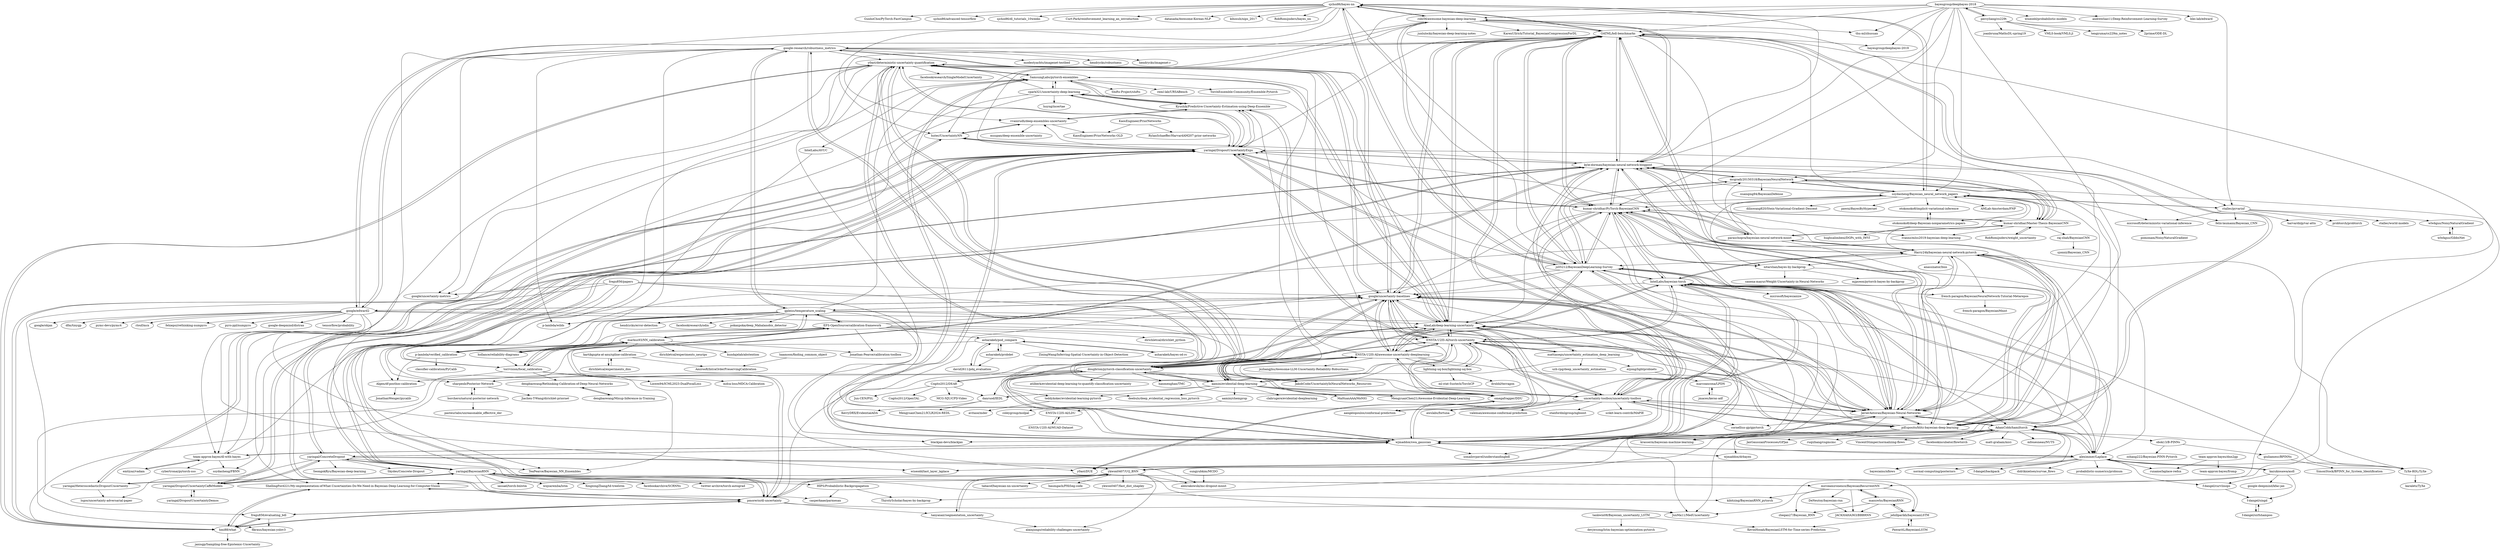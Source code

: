 digraph G {
"sjchoi86/bayes-nn" -> "robi56/awesome-bayesian-deep-learning"
"sjchoi86/bayes-nn" -> "OATML/bdl-benchmarks"
"sjchoi86/bayes-nn" -> "GunhoChoi/PyTorch-FastCampus" ["e"=1]
"sjchoi86/bayes-nn" -> "sjchoi86/advanced-tensorflow" ["e"=1]
"sjchoi86/bayes-nn" -> "ssydasheng/Bayesian_neural_network_papers"
"sjchoi86/bayes-nn" -> "sjchoi86/dl_tutorials_10weeks" ["e"=1]
"sjchoi86/bayes-nn" -> "kyle-dorman/bayesian-neural-network-blogpost"
"sjchoi86/bayes-nn" -> "Curt-Park/reinforcement_learning_an_introduction" ["e"=1]
"sjchoi86/bayes-nn" -> "datanada/Awesome-Korean-NLP" ["e"=1]
"sjchoi86/bayes-nn" -> "hutec/UncertaintyNN"
"sjchoi86/bayes-nn" -> "js05212/BayesianDeepLearning-Survey"
"sjchoi86/bayes-nn" -> "kumar-shridhar/PyTorch-BayesianCNN"
"sjchoi86/bayes-nn" -> "team-approx-bayes/dl-with-bayes"
"sjchoi86/bayes-nn" -> "kihosuh/nips_2017"
"sjchoi86/bayes-nn" -> "RobRomijnders/bayes_nn"
"nitarshan/bayes-by-backprop" -> "saxena-mayur/Weight-Uncertainty-in-Neural-Networks"
"nitarshan/bayes-by-backprop" -> "ThirstyScholar/bayes-by-backprop"
"nitarshan/bayes-by-backprop" -> "kumar-shridhar/PyTorch-BayesianCNN"
"nitarshan/bayes-by-backprop" -> "mjpyeon/pytorch-bayes-by-backprop"
"cpark321/uncertainty-deep-learning" -> "Kyushik/Predictive-Uncertainty-Estimation-using-Deep-Ensemble"
"cpark321/uncertainty-deep-learning" -> "SamsungLabs/pytorch-ensembles"
"cpark321/uncertainty-deep-learning" -> "yaringal/DropoutUncertaintyExps"
"cpark321/uncertainty-deep-learning" -> "ShellingFord221/My-implementation-of-What-Uncertainties-Do-We-Need-in-Bayesian-Deep-Learning-for-Computer-Vision"
"cpark321/uncertainty-deep-learning" -> "pmorerio/dl-uncertainty"
"cpark321/uncertainty-deep-learning" -> "huyng/incertae"
"cpark321/uncertainty-deep-learning" -> "y0ast/deterministic-uncertainty-quantification"
"AlaaLab/deep-learning-uncertainty" -> "y0ast/deterministic-uncertainty-quantification"
"AlaaLab/deep-learning-uncertainty" -> "google/uncertainty-baselines"
"AlaaLab/deep-learning-uncertainty" -> "ENSTA-U2IS-AI/awesome-uncertainty-deeplearning"
"AlaaLab/deep-learning-uncertainty" -> "uncertainty-toolbox/uncertainty-toolbox"
"AlaaLab/deep-learning-uncertainty" -> "JavierAntoran/Bayesian-Neural-Networks"
"AlaaLab/deep-learning-uncertainty" -> "wjmaddox/swa_gaussian"
"AlaaLab/deep-learning-uncertainty" -> "JunMa11/MedUncertainty" ["e"=1]
"AlaaLab/deep-learning-uncertainty" -> "SamsungLabs/pytorch-ensembles"
"AlaaLab/deep-learning-uncertainty" -> "yaringal/DropoutUncertaintyExps"
"AlaaLab/deep-learning-uncertainty" -> "mattiasegu/uncertainty_estimation_deep_learning"
"AlaaLab/deep-learning-uncertainty" -> "OATML/bdl-benchmarks"
"AlaaLab/deep-learning-uncertainty" -> "dougbrion/pytorch-classification-uncertainty"
"AlaaLab/deep-learning-uncertainty" -> "aamini/evidential-deep-learning"
"AlaaLab/deep-learning-uncertainty" -> "ENSTA-U2IS-AI/torch-uncertainty"
"AlaaLab/deep-learning-uncertainty" -> "js05212/BayesianDeepLearning-Survey"
"OATML/bdl-benchmarks" -> "google/uncertainty-baselines"
"OATML/bdl-benchmarks" -> "wjmaddox/swa_gaussian"
"OATML/bdl-benchmarks" -> "kumar-shridhar/PyTorch-BayesianCNN"
"OATML/bdl-benchmarks" -> "AlaaLab/deep-learning-uncertainty"
"OATML/bdl-benchmarks" -> "js05212/BayesianDeepLearning-Survey"
"OATML/bdl-benchmarks" -> "JunMa11/MedUncertainty" ["e"=1]
"OATML/bdl-benchmarks" -> "kyle-dorman/bayesian-neural-network-blogpost"
"OATML/bdl-benchmarks" -> "JavierAntoran/Bayesian-Neural-Networks"
"OATML/bdl-benchmarks" -> "sjchoi86/bayes-nn"
"OATML/bdl-benchmarks" -> "piEsposito/blitz-bayesian-deep-learning"
"OATML/bdl-benchmarks" -> "yaringal/DropoutUncertaintyExps"
"OATML/bdl-benchmarks" -> "google/edward2"
"OATML/bdl-benchmarks" -> "bayesgroup/deepbayes-2019" ["e"=1]
"OATML/bdl-benchmarks" -> "ivannz/mlss2019-bayesian-deep-learning"
"OATML/bdl-benchmarks" -> "google-research/robustness_metrics"
"percyliang/cs229t" -> "bayesgroup/deepbayes-2018"
"percyliang/cs229t" -> "VMLS-book/VMLS.jl"
"percyliang/cs229t" -> "tengyuma/cs229m_notes"
"percyliang/cs229t" -> "2prime/ODE-DL" ["e"=1]
"percyliang/cs229t" -> "joanbruna/MathsDL-spring19" ["e"=1]
"JavierAntoran/Bayesian-Neural-Networks" -> "kumar-shridhar/PyTorch-BayesianCNN"
"JavierAntoran/Bayesian-Neural-Networks" -> "piEsposito/blitz-bayesian-deep-learning"
"JavierAntoran/Bayesian-Neural-Networks" -> "Harry24k/bayesian-neural-network-pytorch"
"JavierAntoran/Bayesian-Neural-Networks" -> "IntelLabs/bayesian-torch"
"JavierAntoran/Bayesian-Neural-Networks" -> "google/uncertainty-baselines"
"JavierAntoran/Bayesian-Neural-Networks" -> "AlaaLab/deep-learning-uncertainty"
"JavierAntoran/Bayesian-Neural-Networks" -> "uncertainty-toolbox/uncertainty-toolbox"
"JavierAntoran/Bayesian-Neural-Networks" -> "yaringal/DropoutUncertaintyExps"
"JavierAntoran/Bayesian-Neural-Networks" -> "wjmaddox/swa_gaussian"
"JavierAntoran/Bayesian-Neural-Networks" -> "AdamCobb/hamiltorch"
"JavierAntoran/Bayesian-Neural-Networks" -> "OATML/bdl-benchmarks"
"JavierAntoran/Bayesian-Neural-Networks" -> "krasserm/bayesian-machine-learning" ["e"=1]
"JavierAntoran/Bayesian-Neural-Networks" -> "cornellius-gp/gpytorch" ["e"=1]
"JavierAntoran/Bayesian-Neural-Networks" -> "kyle-dorman/bayesian-neural-network-blogpost"
"JavierAntoran/Bayesian-Neural-Networks" -> "js05212/BayesianDeepLearning-Survey"
"ctallec/pyvarinf" -> "wlwkgus/NoisyNaturalGradient"
"ctallec/pyvarinf" -> "microsoft/deterministic-variational-inference"
"ctallec/pyvarinf" -> "felix-laumann/Bayesian_CNN"
"ctallec/pyvarinf" -> "ssydasheng/Bayesian_neural_network_papers"
"ctallec/pyvarinf" -> "harvardnlp/var-attn" ["e"=1]
"ctallec/pyvarinf" -> "probtorch/probtorch" ["e"=1]
"ctallec/pyvarinf" -> "ctallec/world-models" ["e"=1]
"hutec/UncertaintyNN" -> "pmorerio/dl-uncertainty"
"hutec/UncertaintyNN" -> "yaringal/DropoutUncertaintyExps"
"hutec/UncertaintyNN" -> "vvanirudh/deep-ensembles-uncertainty"
"mirceamironenco/BayesianRecurrentNN" -> "manuwhs/BayesianRNN"
"mirceamironenco/BayesianRecurrentNN" -> "DeNeutoy/bayesian-rnn"
"mirceamironenco/BayesianRecurrentNN" -> "jehillparikh/bayesianLSTM"
"mirceamironenco/BayesianRecurrentNN" -> "JACKHAHA363/BBBRNN"
"mirceamironenco/BayesianRecurrentNN" -> "zhegan27/Bayesian_RNN"
"mirceamironenco/BayesianRecurrentNN" -> "yaringal/BayesianRNN"
"mirceamironenco/BayesianRecurrentNN" -> "kibitzing/BayesianRNN_pytorch" ["e"=1]
"paraschopra/bayesian-neural-network-mnist" -> "kyle-dorman/bayesian-neural-network-blogpost"
"paraschopra/bayesian-neural-network-mnist" -> "kumar-shridhar/PyTorch-BayesianCNN"
"paraschopra/bayesian-neural-network-mnist" -> "JavierAntoran/Bayesian-Neural-Networks"
"paraschopra/bayesian-neural-network-mnist" -> "Harry24k/bayesian-neural-network-pytorch"
"paraschopra/bayesian-neural-network-mnist" -> "kumar-shridhar/Master-Thesis-BayesianCNN"
"paraschopra/bayesian-neural-network-mnist" -> "TeaPearce/Bayesian_NN_Ensembles"
"paraschopra/bayesian-neural-network-mnist" -> "mcgrady20150318/BayesianNeuralNetwork"
"paraschopra/bayesian-neural-network-mnist" -> "ssydasheng/Bayesian_neural_network_papers"
"EFS-OpenSource/calibration-framework" -> "markus93/NN_calibration"
"EFS-OpenSource/calibration-framework" -> "torrvision/focal_calibration"
"EFS-OpenSource/calibration-framework" -> "gpleiss/temperature_scaling"
"EFS-OpenSource/calibration-framework" -> "p-lambda/verified_calibration"
"EFS-OpenSource/calibration-framework" -> "hollance/reliability-diagrams"
"EFS-OpenSource/calibration-framework" -> "Jonathan-Pearce/calibration-toolbox"
"EFS-OpenSource/calibration-framework" -> "google/uncertainty-baselines"
"EFS-OpenSource/calibration-framework" -> "ENSTA-U2IS-AI/torch-uncertainty"
"EFS-OpenSource/calibration-framework" -> "asharakeh/pod_compare"
"EFS-OpenSource/calibration-framework" -> "dougbrion/pytorch-classification-uncertainty"
"EFS-OpenSource/calibration-framework" -> "dirichletcal/dirichlet_python"
"EFS-OpenSource/calibration-framework" -> "wjmaddox/swa_gaussian"
"kumar-shridhar/PyTorch-BayesianCNN" -> "JavierAntoran/Bayesian-Neural-Networks"
"kumar-shridhar/PyTorch-BayesianCNN" -> "Harry24k/bayesian-neural-network-pytorch"
"kumar-shridhar/PyTorch-BayesianCNN" -> "piEsposito/blitz-bayesian-deep-learning"
"kumar-shridhar/PyTorch-BayesianCNN" -> "IntelLabs/bayesian-torch"
"kumar-shridhar/PyTorch-BayesianCNN" -> "kumar-shridhar/Master-Thesis-BayesianCNN"
"kumar-shridhar/PyTorch-BayesianCNN" -> "kyle-dorman/bayesian-neural-network-blogpost"
"kumar-shridhar/PyTorch-BayesianCNN" -> "OATML/bdl-benchmarks"
"kumar-shridhar/PyTorch-BayesianCNN" -> "js05212/BayesianDeepLearning-Survey"
"kumar-shridhar/PyTorch-BayesianCNN" -> "nitarshan/bayes-by-backprop"
"kumar-shridhar/PyTorch-BayesianCNN" -> "google/uncertainty-baselines"
"kumar-shridhar/PyTorch-BayesianCNN" -> "krasserm/bayesian-machine-learning" ["e"=1]
"kumar-shridhar/PyTorch-BayesianCNN" -> "yaringal/DropoutUncertaintyExps"
"kumar-shridhar/PyTorch-BayesianCNN" -> "paraschopra/bayesian-neural-network-mnist"
"kumar-shridhar/PyTorch-BayesianCNN" -> "uncertainty-toolbox/uncertainty-toolbox"
"kumar-shridhar/PyTorch-BayesianCNN" -> "AlaaLab/deep-learning-uncertainty"
"pmorerio/dl-uncertainty" -> "hmi88/what"
"pmorerio/dl-uncertainty" -> "ShellingFord221/My-implementation-of-What-Uncertainties-Do-We-Need-in-Bayesian-Deep-Learning-for-Computer-Vision"
"pmorerio/dl-uncertainty" -> "ykwon0407/UQ_BNN"
"pmorerio/dl-uncertainty" -> "kyle-dorman/bayesian-neural-network-blogpost"
"pmorerio/dl-uncertainty" -> "fregu856/evaluating_bdl"
"pmorerio/dl-uncertainty" -> "hutec/UncertaintyNN"
"pmorerio/dl-uncertainty" -> "tanyanair/segmentation_uncertainty"
"pmorerio/dl-uncertainty" -> "JunMa11/MedUncertainty" ["e"=1]
"pmorerio/dl-uncertainty" -> "yaringal/DropoutUncertaintyExps"
"wjmaddox/swa_gaussian" -> "izmailovpavel/understandingbdl" ["e"=1]
"wjmaddox/swa_gaussian" -> "SamsungLabs/pytorch-ensembles"
"wjmaddox/swa_gaussian" -> "team-approx-bayes/dl-with-bayes"
"wjmaddox/swa_gaussian" -> "google/uncertainty-baselines"
"wjmaddox/swa_gaussian" -> "wjmaddox/drbayes"
"wjmaddox/swa_gaussian" -> "yaringal/ConcreteDropout"
"wjmaddox/swa_gaussian" -> "OATML/bdl-benchmarks"
"wjmaddox/swa_gaussian" -> "AlaaLab/deep-learning-uncertainty"
"wjmaddox/swa_gaussian" -> "y0ast/deterministic-uncertainty-quantification"
"wjmaddox/swa_gaussian" -> "AdamCobb/hamiltorch"
"wjmaddox/swa_gaussian" -> "JavierAntoran/Bayesian-Neural-Networks"
"wjmaddox/swa_gaussian" -> "IntelLabs/bayesian-torch"
"wjmaddox/swa_gaussian" -> "yaringal/DropoutUncertaintyExps"
"wjmaddox/swa_gaussian" -> "js05212/BayesianDeepLearning-Survey"
"wjmaddox/swa_gaussian" -> "aleximmer/Laplace"
"wlwkgus/NoisyNaturalGradient" -> "wlwkgus/GibbsNet"
"wlwkgus/GibbsNet" -> "wlwkgus/NoisyNaturalGradient"
"RobRomijnders/weight_uncertainty" -> "kumar-shridhar/Master-Thesis-BayesianCNN"
"Kyushik/Predictive-Uncertainty-Estimation-using-Deep-Ensemble" -> "vvanirudh/deep-ensembles-uncertainty"
"Kyushik/Predictive-Uncertainty-Estimation-using-Deep-Ensemble" -> "cpark321/uncertainty-deep-learning"
"Kyushik/Predictive-Uncertainty-Estimation-using-Deep-Ensemble" -> "yaringal/DropoutUncertaintyExps"
"Kyushik/Predictive-Uncertainty-Estimation-using-Deep-Ensemble" -> "SamsungLabs/pytorch-ensembles"
"Kyushik/Predictive-Uncertainty-Estimation-using-Deep-Ensemble" -> "ENSTA-U2IS-AI/torch-uncertainty"
"fregu856/papers" -> "AlaaLab/deep-learning-uncertainty"
"fregu856/papers" -> "wjmaddox/swa_gaussian"
"fregu856/papers" -> "TeaPearce/Bayesian_NN_Ensembles"
"fregu856/papers" -> "fregu856/evaluating_bdl"
"fregu856/papers" -> "team-approx-bayes/dl-with-bayes"
"fregu856/papers" -> "google/uncertainty-baselines"
"fregu856/papers" -> "google/uncertainty-metrics"
"manuwhs/BayesianRNN" -> "jehillparikh/bayesianLSTM"
"manuwhs/BayesianRNN" -> "JACKHAHA363/BBBRNN"
"manuwhs/BayesianRNN" -> "zhegan27/Bayesian_RNN"
"manuwhs/BayesianRNN" -> "mirceamironenco/BayesianRecurrentNN"
"jehillparikh/bayesianLSTM" -> "PawaritL/BayesianLSTM"
"jehillparikh/bayesianLSTM" -> "KevinHooah/BayesianLSTM-for-Time-series-Prediction"
"jehillparikh/bayesianLSTM" -> "manuwhs/BayesianRNN"
"bayesgroup/deepbayes-2018" -> "bayesgroup/deepbayes-2019" ["e"=1]
"bayesgroup/deepbayes-2018" -> "kyle-dorman/bayesian-neural-network-blogpost"
"bayesgroup/deepbayes-2018" -> "mcgrady20150318/BayesianNeuralNetwork"
"bayesgroup/deepbayes-2018" -> "percyliang/cs229t"
"bayesgroup/deepbayes-2018" -> "thu-ml/zhusuan" ["e"=1]
"bayesgroup/deepbayes-2018" -> "kumar-shridhar/PyTorch-BayesianCNN"
"bayesgroup/deepbayes-2018" -> "ctallec/pyvarinf"
"bayesgroup/deepbayes-2018" -> "OATML/bdl-benchmarks"
"bayesgroup/deepbayes-2018" -> "ssydasheng/Bayesian_neural_network_papers"
"bayesgroup/deepbayes-2018" -> "robi56/awesome-bayesian-deep-learning"
"bayesgroup/deepbayes-2018" -> "JavierAntoran/Bayesian-Neural-Networks"
"bayesgroup/deepbayes-2018" -> "js05212/BayesianDeepLearning-Survey"
"bayesgroup/deepbayes-2018" -> "wiseodd/probabilistic-models" ["e"=1]
"bayesgroup/deepbayes-2018" -> "andrewliao11/Deep-Reinforcement-Learning-Survey" ["e"=1]
"bayesgroup/deepbayes-2018" -> "blei-lab/edward" ["e"=1]
"ssydasheng/Bayesian_neural_network_papers" -> "mcgrady20150318/BayesianNeuralNetwork"
"ssydasheng/Bayesian_neural_network_papers" -> "ssydasheng/FBNN" ["e"=1]
"ssydasheng/Bayesian_neural_network_papers" -> "kumar-shridhar/Master-Thesis-BayesianCNN"
"ssydasheng/Bayesian_neural_network_papers" -> "nitarshan/bayes-by-backprop"
"ssydasheng/Bayesian_neural_network_papers" -> "dilinwang820/Stein-Variational-Gradient-Descent" ["e"=1]
"ssydasheng/Bayesian_neural_network_papers" -> "ctallec/pyvarinf"
"ssydasheng/Bayesian_neural_network_papers" -> "sjchoi86/bayes-nn"
"ssydasheng/Bayesian_neural_network_papers" -> "pawni/BayesByHypernet"
"ssydasheng/Bayesian_neural_network_papers" -> "JavierAntoran/Bayesian-Neural-Networks"
"ssydasheng/Bayesian_neural_network_papers" -> "otokonoko8/deep-Bayesian-nonparametrics-papers"
"ssydasheng/Bayesian_neural_network_papers" -> "kyle-dorman/bayesian-neural-network-blogpost"
"ssydasheng/Bayesian_neural_network_papers" -> "OATML/bdl-benchmarks"
"ssydasheng/Bayesian_neural_network_papers" -> "otokonoko8/implicit-variational-inference"
"ssydasheng/Bayesian_neural_network_papers" -> "AMLab-Amsterdam/FNP" ["e"=1]
"ssydasheng/Bayesian_neural_network_papers" -> "kumar-shridhar/PyTorch-BayesianCNN"
"microsoft/deterministic-variational-inference" -> "pomonam/NoisyNaturalGradient" ["e"=1]
"mcgrady20150318/BayesianNeuralNetwork" -> "ssydasheng/Bayesian_neural_network_papers"
"mcgrady20150318/BayesianNeuralNetwork" -> "kumar-shridhar/Master-Thesis-BayesianCNN"
"mcgrady20150318/BayesianNeuralNetwork" -> "js05212/BayesianDeepLearning-Survey"
"mcgrady20150318/BayesianNeuralNetwork" -> "mirceamironenco/BayesianRecurrentNN"
"mcgrady20150318/BayesianNeuralNetwork" -> "ykwon0407/UQ_BNN"
"mcgrady20150318/BayesianNeuralNetwork" -> "xuanqing94/BayesianDefense" ["e"=1]
"mcgrady20150318/BayesianNeuralNetwork" -> "kyle-dorman/bayesian-neural-network-blogpost"
"mcgrady20150318/BayesianNeuralNetwork" -> "microsoft/deterministic-variational-inference"
"js05212/BayesianDeepLearning-Survey" -> "piEsposito/blitz-bayesian-deep-learning"
"js05212/BayesianDeepLearning-Survey" -> "kumar-shridhar/PyTorch-BayesianCNN"
"js05212/BayesianDeepLearning-Survey" -> "mcgrady20150318/BayesianNeuralNetwork"
"js05212/BayesianDeepLearning-Survey" -> "wjmaddox/swa_gaussian"
"js05212/BayesianDeepLearning-Survey" -> "OATML/bdl-benchmarks"
"js05212/BayesianDeepLearning-Survey" -> "AlaaLab/deep-learning-uncertainty"
"js05212/BayesianDeepLearning-Survey" -> "IntelLabs/bayesian-torch"
"js05212/BayesianDeepLearning-Survey" -> "JavierAntoran/Bayesian-Neural-Networks"
"js05212/BayesianDeepLearning-Survey" -> "robi56/awesome-bayesian-deep-learning"
"js05212/BayesianDeepLearning-Survey" -> "cpark321/uncertainty-deep-learning"
"js05212/BayesianDeepLearning-Survey" -> "google/uncertainty-baselines"
"js05212/BayesianDeepLearning-Survey" -> "kyle-dorman/bayesian-neural-network-blogpost"
"js05212/BayesianDeepLearning-Survey" -> "pmorerio/dl-uncertainty"
"js05212/BayesianDeepLearning-Survey" -> "sjchoi86/bayes-nn"
"js05212/BayesianDeepLearning-Survey" -> "izmailovpavel/understandingbdl" ["e"=1]
"tanyanair/segmentation_uncertainty" -> "ykwon0407/UQ_BNN"
"tanyanair/segmentation_uncertainty" -> "alainjungo/reliability-challenges-uncertainty" ["e"=1]
"sungyubkim/MCDO" -> "alexrakowski/mc-dropout-mnist"
"hmi88/what" -> "pmorerio/dl-uncertainty"
"hmi88/what" -> "ShellingFord221/My-implementation-of-What-Uncertainties-Do-We-Need-in-Bayesian-Deep-Learning-for-Computer-Vision"
"hmi88/what" -> "fregu856/evaluating_bdl"
"hmi88/what" -> "janisgp/Sampling-free-Epistemic-Uncertainty"
"hmi88/what" -> "y0ast/deterministic-uncertainty-quantification"
"hmi88/what" -> "kyle-dorman/bayesian-neural-network-blogpost"
"kumar-shridhar/Master-Thesis-BayesianCNN" -> "kumar-shridhar/PyTorch-BayesianCNN"
"kumar-shridhar/Master-Thesis-BayesianCNN" -> "raj-shah/BayesianCNN"
"kumar-shridhar/Master-Thesis-BayesianCNN" -> "mcgrady20150318/BayesianNeuralNetwork"
"kumar-shridhar/Master-Thesis-BayesianCNN" -> "RobRomijnders/weight_uncertainty"
"kumar-shridhar/Master-Thesis-BayesianCNN" -> "kyle-dorman/bayesian-neural-network-blogpost"
"kumar-shridhar/Master-Thesis-BayesianCNN" -> "ssydasheng/Bayesian_neural_network_papers"
"kumar-shridhar/Master-Thesis-BayesianCNN" -> "ivannz/mlss2019-bayesian-deep-learning"
"kumar-shridhar/Master-Thesis-BayesianCNN" -> "OATML/bdl-benchmarks"
"kumar-shridhar/Master-Thesis-BayesianCNN" -> "paraschopra/bayesian-neural-network-mnist"
"fregu856/evaluating_bdl" -> "hmi88/what"
"fregu856/evaluating_bdl" -> "flkraus/bayesian-yolov3"
"fregu856/evaluating_bdl" -> "pmorerio/dl-uncertainty"
"mattiasegu/uncertainty_estimation_deep_learning" -> "AlaaLab/deep-learning-uncertainty"
"mattiasegu/uncertainty_estimation_deep_learning" -> "uzh-rpg/deep_uncertainty_estimation" ["e"=1]
"mattiasegu/uncertainty_estimation_deep_learning" -> "ENSTA-U2IS-AI/torch-uncertainty"
"mattiasegu/uncertainty_estimation_deep_learning" -> "ezjong/lightprobnets"
"mattiasegu/uncertainty_estimation_deep_learning" -> "hmi88/what"
"raj-shah/BayesianCNN" -> "sjonnii/Bayesian_CNN"
"ykwon0407/UQ_BNN" -> "JunMa11/MedUncertainty" ["e"=1]
"ykwon0407/UQ_BNN" -> "pmorerio/dl-uncertainty"
"ykwon0407/UQ_BNN" -> "tanyanair/segmentation_uncertainty"
"ykwon0407/UQ_BNN" -> "alainjungo/reliability-challenges-uncertainty" ["e"=1]
"ykwon0407/UQ_BNN" -> "tabacof/bayesian-nn-uncertainty"
"ykwon0407/UQ_BNN" -> "alexrakowski/mc-dropout-mnist"
"ykwon0407/UQ_BNN" -> "kyle-dorman/bayesian-neural-network-blogpost"
"ykwon0407/UQ_BNN" -> "baumgach/PHiSeg-code" ["e"=1]
"ykwon0407/UQ_BNN" -> "ShellingFord221/My-implementation-of-What-Uncertainties-Do-We-Need-in-Bayesian-Deep-Learning-for-Computer-Vision"
"ykwon0407/UQ_BNN" -> "ykwon0407/fast_dist_shapley" ["e"=1]
"otokonoko8/deep-Bayesian-nonparametrics-papers" -> "otokonoko8/implicit-variational-inference"
"otokonoko8/deep-Bayesian-nonparametrics-papers" -> "hughsalimbeni/DGPs_with_IWVI" ["e"=1]
"KaosEngineer/PriorNetworks" -> "RylanSchaeffer/HarvardAM207-prior-networks"
"KaosEngineer/PriorNetworks" -> "KaosEngineer/PriorNetworks-OLD"
"david2611/pdq_evaluation" -> "asharakeh/pod_compare"
"otokonoko8/implicit-variational-inference" -> "otokonoko8/deep-Bayesian-nonparametrics-papers"
"markus93/NN_calibration" -> "kartikgupta-at-anu/spline-calibration"
"markus93/NN_calibration" -> "p-lambda/verified_calibration"
"markus93/NN_calibration" -> "torrvision/focal_calibration"
"markus93/NN_calibration" -> "EFS-OpenSource/calibration-framework"
"markus93/NN_calibration" -> "hollance/reliability-diagrams"
"markus93/NN_calibration" -> "dirichletcal/experiments_neurips"
"markus93/NN_calibration" -> "Jonathan-Pearce/calibration-toolbox"
"markus93/NN_calibration" -> "gpleiss/temperature_scaling"
"markus93/NN_calibration" -> "kundajelab/abstention"
"emtiyaz/vadam" -> "team-approx-bayes/dl-with-bayes"
"marcoancona/LPDN" -> "jmaces/keras-adf"
"haamoon/finding_common_object" -> "AmirooR/IntraOrderPreservingCalibration"
"hollance/reliability-diagrams" -> "markus93/NN_calibration"
"hollance/reliability-diagrams" -> "torrvision/focal_calibration"
"Harry24k/bayesian-neural-network-pytorch" -> "IntelLabs/bayesian-torch"
"Harry24k/bayesian-neural-network-pytorch" -> "kumar-shridhar/PyTorch-BayesianCNN"
"Harry24k/bayesian-neural-network-pytorch" -> "piEsposito/blitz-bayesian-deep-learning"
"Harry24k/bayesian-neural-network-pytorch" -> "JavierAntoran/Bayesian-Neural-Networks"
"Harry24k/bayesian-neural-network-pytorch" -> "AdamCobb/hamiltorch"
"Harry24k/bayesian-neural-network-pytorch" -> "french-paragon/BayesianNeuralNetwork-Tutorial-Metarepos"
"Harry24k/bayesian-neural-network-pytorch" -> "TyXe-BDL/TyXe"
"Harry24k/bayesian-neural-network-pytorch" -> "anassinator/bnn"
"Harry24k/bayesian-neural-network-pytorch" -> "paraschopra/bayesian-neural-network-mnist"
"Harry24k/bayesian-neural-network-pytorch" -> "ssydasheng/Bayesian_neural_network_papers"
"Harry24k/bayesian-neural-network-pytorch" -> "nitarshan/bayes-by-backprop"
"Harry24k/bayesian-neural-network-pytorch" -> "yaringal/DropoutUncertaintyExps"
"Harry24k/bayesian-neural-network-pytorch" -> "js05212/BayesianDeepLearning-Survey"
"Harry24k/bayesian-neural-network-pytorch" -> "aleximmer/Laplace"
"Harry24k/bayesian-neural-network-pytorch" -> "kyle-dorman/bayesian-neural-network-blogpost"
"kazukiosawa/asdl" -> "f-dangel/curvlinops"
"kazukiosawa/asdl" -> "aleximmer/Laplace"
"kazukiosawa/asdl" -> "f-dangel/singd"
"kazukiosawa/asdl" -> "google-deepmind/kfac-jax" ["e"=1]
"google/edward2" -> "google/uncertainty-baselines"
"google/edward2" -> "pymc-devs/pymc4" ["e"=1]
"google/edward2" -> "rlouf/mcx" ["e"=1]
"google/edward2" -> "fehiepsi/rethinking-numpyro" ["e"=1]
"google/edward2" -> "pyro-ppl/numpyro" ["e"=1]
"google/edward2" -> "google-deepmind/distrax" ["e"=1]
"google/edward2" -> "OATML/bdl-benchmarks"
"google/edward2" -> "blackjax-devs/blackjax" ["e"=1]
"google/edward2" -> "google-research/robustness_metrics"
"google/edward2" -> "tensorflow/probability" ["e"=1]
"google/edward2" -> "JavierAntoran/Bayesian-Neural-Networks"
"google/edward2" -> "google/objax" ["e"=1]
"google/edward2" -> "dfm/tinygp" ["e"=1]
"google/edward2" -> "team-approx-bayes/dl-with-bayes"
"google/edward2" -> "AdamCobb/hamiltorch"
"uncertainty-toolbox/uncertainty-toolbox" -> "google/uncertainty-baselines"
"uncertainty-toolbox/uncertainty-toolbox" -> "AlaaLab/deep-learning-uncertainty"
"uncertainty-toolbox/uncertainty-toolbox" -> "JavierAntoran/Bayesian-Neural-Networks"
"uncertainty-toolbox/uncertainty-toolbox" -> "awslabs/fortuna" ["e"=1]
"uncertainty-toolbox/uncertainty-toolbox" -> "aangelopoulos/conformal-prediction" ["e"=1]
"uncertainty-toolbox/uncertainty-toolbox" -> "scikit-learn-contrib/MAPIE" ["e"=1]
"uncertainty-toolbox/uncertainty-toolbox" -> "IntelLabs/bayesian-torch"
"uncertainty-toolbox/uncertainty-toolbox" -> "piEsposito/blitz-bayesian-deep-learning"
"uncertainty-toolbox/uncertainty-toolbox" -> "kumar-shridhar/PyTorch-BayesianCNN"
"uncertainty-toolbox/uncertainty-toolbox" -> "ENSTA-U2IS-AI/awesome-uncertainty-deeplearning"
"uncertainty-toolbox/uncertainty-toolbox" -> "cornellius-gp/gpytorch" ["e"=1]
"uncertainty-toolbox/uncertainty-toolbox" -> "valeman/awesome-conformal-prediction" ["e"=1]
"uncertainty-toolbox/uncertainty-toolbox" -> "ENSTA-U2IS-AI/torch-uncertainty"
"uncertainty-toolbox/uncertainty-toolbox" -> "stanfordmlgroup/ngboost" ["e"=1]
"uncertainty-toolbox/uncertainty-toolbox" -> "aleximmer/Laplace"
"piEsposito/blitz-bayesian-deep-learning" -> "IntelLabs/bayesian-torch"
"piEsposito/blitz-bayesian-deep-learning" -> "Harry24k/bayesian-neural-network-pytorch"
"piEsposito/blitz-bayesian-deep-learning" -> "kumar-shridhar/PyTorch-BayesianCNN"
"piEsposito/blitz-bayesian-deep-learning" -> "JavierAntoran/Bayesian-Neural-Networks"
"piEsposito/blitz-bayesian-deep-learning" -> "js05212/BayesianDeepLearning-Survey"
"piEsposito/blitz-bayesian-deep-learning" -> "google/uncertainty-baselines"
"piEsposito/blitz-bayesian-deep-learning" -> "OATML/bdl-benchmarks"
"piEsposito/blitz-bayesian-deep-learning" -> "wjmaddox/swa_gaussian"
"piEsposito/blitz-bayesian-deep-learning" -> "uncertainty-toolbox/uncertainty-toolbox"
"piEsposito/blitz-bayesian-deep-learning" -> "yaringal/DropoutUncertaintyExps"
"piEsposito/blitz-bayesian-deep-learning" -> "TyXe-BDL/TyXe"
"piEsposito/blitz-bayesian-deep-learning" -> "ENSTA-U2IS-AI/torch-uncertainty"
"piEsposito/blitz-bayesian-deep-learning" -> "aleximmer/Laplace"
"piEsposito/blitz-bayesian-deep-learning" -> "krasserm/bayesian-machine-learning" ["e"=1]
"piEsposito/blitz-bayesian-deep-learning" -> "AlaaLab/deep-learning-uncertainty"
"p-lambda/verified_calibration" -> "markus93/NN_calibration"
"p-lambda/verified_calibration" -> "classifier-calibration/PyCalib"
"p-lambda/verified_calibration" -> "AIgen/df-posthoc-calibration"
"AdamCobb/hamiltorch" -> "Harry24k/bayesian-neural-network-pytorch"
"AdamCobb/hamiltorch" -> "blackjax-devs/blackjax" ["e"=1]
"AdamCobb/hamiltorch" -> "wjmaddox/swa_gaussian"
"AdamCobb/hamiltorch" -> "aleximmer/Laplace"
"AdamCobb/hamiltorch" -> "bayesiains/nflows" ["e"=1]
"AdamCobb/hamiltorch" -> "facebookincubator/flowtorch" ["e"=1]
"AdamCobb/hamiltorch" -> "JavierAntoran/Bayesian-Neural-Networks"
"AdamCobb/hamiltorch" -> "matt-graham/mici" ["e"=1]
"AdamCobb/hamiltorch" -> "normal-computing/posteriors" ["e"=1]
"AdamCobb/hamiltorch" -> "mfouesneau/NUTS" ["e"=1]
"AdamCobb/hamiltorch" -> "obok13/B-PINNs"
"AdamCobb/hamiltorch" -> "wjmaddox/drbayes"
"AdamCobb/hamiltorch" -> "JaxGaussianProcesses/GPJax" ["e"=1]
"AdamCobb/hamiltorch" -> "ruqizhang/csgmcmc"
"AdamCobb/hamiltorch" -> "VincentStimper/normalizing-flows" ["e"=1]
"google/uncertainty-baselines" -> "google-research/robustness_metrics"
"google/uncertainty-baselines" -> "AlaaLab/deep-learning-uncertainty"
"google/uncertainty-baselines" -> "uncertainty-toolbox/uncertainty-toolbox"
"google/uncertainty-baselines" -> "google/edward2"
"google/uncertainty-baselines" -> "y0ast/deterministic-uncertainty-quantification"
"google/uncertainty-baselines" -> "JavierAntoran/Bayesian-Neural-Networks"
"google/uncertainty-baselines" -> "OATML/bdl-benchmarks"
"google/uncertainty-baselines" -> "ENSTA-U2IS-AI/awesome-uncertainty-deeplearning"
"google/uncertainty-baselines" -> "gpleiss/temperature_scaling"
"google/uncertainty-baselines" -> "wjmaddox/swa_gaussian"
"google/uncertainty-baselines" -> "dougbrion/pytorch-classification-uncertainty"
"google/uncertainty-baselines" -> "awslabs/fortuna" ["e"=1]
"google/uncertainty-baselines" -> "aamini/evidential-deep-learning"
"google/uncertainty-baselines" -> "omegafragger/DDU"
"google/uncertainty-baselines" -> "ENSTA-U2IS-AI/torch-uncertainty"
"google-research/robustness_metrics" -> "google/uncertainty-baselines"
"google-research/robustness_metrics" -> "google/uncertainty-metrics"
"google-research/robustness_metrics" -> "p-lambda/wilds" ["e"=1]
"google-research/robustness_metrics" -> "OATML/bdl-benchmarks"
"google-research/robustness_metrics" -> "torrvision/focal_calibration"
"google-research/robustness_metrics" -> "modestyachts/imagenet-testbed" ["e"=1]
"google-research/robustness_metrics" -> "google/edward2"
"google-research/robustness_metrics" -> "hendrycks/robustness" ["e"=1]
"google-research/robustness_metrics" -> "aamini/evidential-deep-learning"
"google-research/robustness_metrics" -> "hendrycks/imagenet-r" ["e"=1]
"google-research/robustness_metrics" -> "y0ast/deterministic-uncertainty-quantification"
"google-research/robustness_metrics" -> "gpleiss/temperature_scaling"
"dougbrion/pytorch-classification-uncertainty" -> "aamini/evidential-deep-learning"
"dougbrion/pytorch-classification-uncertainty" -> "Cogito2012/DEAR"
"dougbrion/pytorch-classification-uncertainty" -> "ENSTA-U2IS-AI/awesome-uncertainty-deeplearning"
"dougbrion/pytorch-classification-uncertainty" -> "google/uncertainty-baselines"
"dougbrion/pytorch-classification-uncertainty" -> "atilberk/evidential-deep-learning-to-quantify-classification-uncertainty"
"dougbrion/pytorch-classification-uncertainty" -> "ENSTA-U2IS-AI/torch-uncertainty"
"dougbrion/pytorch-classification-uncertainty" -> "JakobCode/UncertaintyInNeuralNetworks_Resources"
"dougbrion/pytorch-classification-uncertainty" -> "AlaaLab/deep-learning-uncertainty"
"dougbrion/pytorch-classification-uncertainty" -> "hanmenghan/TMC" ["e"=1]
"dougbrion/pytorch-classification-uncertainty" -> "omegafragger/DDU"
"dougbrion/pytorch-classification-uncertainty" -> "danruod/IEDL"
"dougbrion/pytorch-classification-uncertainty" -> "y0ast/deterministic-uncertainty-quantification"
"dougbrion/pytorch-classification-uncertainty" -> "deebuls/deep_evidential_regression_loss_pytorch"
"dougbrion/pytorch-classification-uncertainty" -> "teddykoker/evidential-learning-pytorch"
"dougbrion/pytorch-classification-uncertainty" -> "sharpenb/Posterior-Network"
"PawaritL/BayesianLSTM" -> "jehillparikh/bayesianLSTM"
"ShellingFord221/My-implementation-of-What-Uncertainties-Do-We-Need-in-Bayesian-Deep-Learning-for-Computer-Vision" -> "hmi88/what"
"ShellingFord221/My-implementation-of-What-Uncertainties-Do-We-Need-in-Bayesian-Deep-Learning-for-Computer-Vision" -> "pmorerio/dl-uncertainty"
"team-approx-bayes/dl-with-bayes" -> "cybertronai/pytorch-sso" ["e"=1]
"team-approx-bayes/dl-with-bayes" -> "emtiyaz/vadam"
"team-approx-bayes/dl-with-bayes" -> "wjmaddox/swa_gaussian"
"team-approx-bayes/dl-with-bayes" -> "SamsungLabs/pytorch-ensembles"
"team-approx-bayes/dl-with-bayes" -> "ssydasheng/FBNN" ["e"=1]
"SamsungLabs/pytorch-ensembles" -> "wjmaddox/swa_gaussian"
"SamsungLabs/pytorch-ensembles" -> "y0ast/deterministic-uncertainty-quantification"
"SamsungLabs/pytorch-ensembles" -> "cpark321/uncertainty-deep-learning"
"SamsungLabs/pytorch-ensembles" -> "AlaaLab/deep-learning-uncertainty"
"SamsungLabs/pytorch-ensembles" -> "Shifts-Project/shifts" ["e"=1]
"SamsungLabs/pytorch-ensembles" -> "IntelLabs/AVUC"
"SamsungLabs/pytorch-ensembles" -> "reml-lab/URSABench"
"SamsungLabs/pytorch-ensembles" -> "TorchEnsemble-Community/Ensemble-Pytorch" ["e"=1]
"SamsungLabs/pytorch-ensembles" -> "Kyushik/Predictive-Uncertainty-Estimation-using-Deep-Ensemble"
"tankwin08/Bayesian_uncertainty_LSTM" -> "devjwsong/lstm-bayesian-optimization-pytorch"
"tankwin08/Bayesian_uncertainty_LSTM" -> "KevinHooah/BayesianLSTM-for-Time-series-Prediction"
"y0ast/deterministic-uncertainty-quantification" -> "omegafragger/DDU"
"y0ast/deterministic-uncertainty-quantification" -> "AlaaLab/deep-learning-uncertainty"
"y0ast/deterministic-uncertainty-quantification" -> "google/uncertainty-baselines"
"y0ast/deterministic-uncertainty-quantification" -> "y0ast/DUE"
"y0ast/deterministic-uncertainty-quantification" -> "SamsungLabs/pytorch-ensembles"
"y0ast/deterministic-uncertainty-quantification" -> "sharpenb/Posterior-Network"
"y0ast/deterministic-uncertainty-quantification" -> "wiseodd/last_layer_laplace"
"y0ast/deterministic-uncertainty-quantification" -> "hmi88/what"
"y0ast/deterministic-uncertainty-quantification" -> "wjmaddox/swa_gaussian"
"y0ast/deterministic-uncertainty-quantification" -> "yaringal/DropoutUncertaintyExps"
"y0ast/deterministic-uncertainty-quantification" -> "JakobCode/UncertaintyInNeuralNetworks_Resources"
"y0ast/deterministic-uncertainty-quantification" -> "facebookresearch/SingleModelUncertainty"
"y0ast/deterministic-uncertainty-quantification" -> "google/uncertainty-metrics"
"y0ast/deterministic-uncertainty-quantification" -> "dougbrion/pytorch-classification-uncertainty"
"jmaces/keras-adf" -> "marcoancona/LPDN"
"asharakeh/bayes-od-rc" -> "asharakeh/pod_compare"
"dirichletcal/experiments_dnn" -> "kartikgupta-at-anu/spline-calibration"
"team-approx-bayes/dnn2gp" -> "runame/laplace-redux"
"team-approx-bayes/dnn2gp" -> "team-approx-bayes/fromp"
"ezjong/lightprobnets" -> "marcoancona/LPDN"
"aleximmer/Laplace" -> "f-dangel/backpack" ["e"=1]
"aleximmer/Laplace" -> "kazukiosawa/asdl"
"aleximmer/Laplace" -> "AdamCobb/hamiltorch"
"aleximmer/Laplace" -> "runame/laplace-redux"
"aleximmer/Laplace" -> "IntelLabs/bayesian-torch"
"aleximmer/Laplace" -> "normal-computing/posteriors" ["e"=1]
"aleximmer/Laplace" -> "wjmaddox/swa_gaussian"
"aleximmer/Laplace" -> "wiseodd/last_layer_laplace"
"aleximmer/Laplace" -> "bayesiains/nflows" ["e"=1]
"aleximmer/Laplace" -> "TyXe-BDL/TyXe"
"aleximmer/Laplace" -> "google/uncertainty-baselines"
"aleximmer/Laplace" -> "f-dangel/curvlinops"
"aleximmer/Laplace" -> "didriknielsen/survae_flows" ["e"=1]
"aleximmer/Laplace" -> "probabilistic-numerics/probnum" ["e"=1]
"aleximmer/Laplace" -> "y0ast/DUE"
"TyXe-BDL/TyXe" -> "karalets/TyXe"
"HIPS/Probabilistic-Backpropagation" -> "casperkaae/parmesan" ["e"=1]
"HIPS/Probabilistic-Backpropagation" -> "ThirstyScholar/bayes-by-backprop"
"yaringal/DropoutUncertaintyCaffeModels" -> "yaringal/DropoutUncertaintyDemos"
"yaringal/DropoutUncertaintyCaffeModels" -> "yaringal/DropoutUncertaintyExps"
"yaringal/DropoutUncertaintyCaffeModels" -> "yaringal/BayesianRNN"
"yaringal/DropoutUncertaintyCaffeModels" -> "yaringal/ConcreteDropout"
"yaringal/DropoutUncertaintyDemos" -> "yaringal/DropoutUncertaintyCaffeModels"
"torrvision/focal_calibration" -> "mdca-loss/MDCA-Calibration"
"torrvision/focal_calibration" -> "markus93/NN_calibration"
"torrvision/focal_calibration" -> "Linwei94/ICML2023-DualFocalLoss"
"torrvision/focal_calibration" -> "AIgen/df-posthoc-calibration"
"torrvision/focal_calibration" -> "dengbaowang/Rethinking-Calibration-of-Deep-Neural-Networks"
"torrvision/focal_calibration" -> "EFS-OpenSource/calibration-framework"
"obok13/B-PINNs" -> "zzhang222/Bayesian-PINN-Pytorch"
"obok13/B-PINNs" -> "giuliamesc/BPINNs"
"aamini/evidential-deep-learning" -> "dougbrion/pytorch-classification-uncertainty"
"aamini/evidential-deep-learning" -> "aamini/chemprop"
"aamini/evidential-deep-learning" -> "teddykoker/evidential-learning-pytorch"
"aamini/evidential-deep-learning" -> "deebuls/deep_evidential_regression_loss_pytorch"
"aamini/evidential-deep-learning" -> "google/uncertainty-baselines"
"aamini/evidential-deep-learning" -> "AlaaLab/deep-learning-uncertainty"
"aamini/evidential-deep-learning" -> "ENSTA-U2IS-AI/awesome-uncertainty-deeplearning"
"aamini/evidential-deep-learning" -> "ENSTA-U2IS-AI/torch-uncertainty"
"aamini/evidential-deep-learning" -> "omegafragger/DDU"
"aamini/evidential-deep-learning" -> "MengyuanChen21/Awesome-Evidential-Deep-Learning" ["e"=1]
"aamini/evidential-deep-learning" -> "clabrugere/evidential-deeplearning"
"aamini/evidential-deep-learning" -> "google-research/robustness_metrics"
"aamini/evidential-deep-learning" -> "MaHuanAAA/MoNIG" ["e"=1]
"aamini/evidential-deep-learning" -> "danruod/IEDL"
"aamini/evidential-deep-learning" -> "uncertainty-toolbox/uncertainty-toolbox"
"asharakeh/probdet" -> "asharakeh/pod_compare"
"asharakeh/probdet" -> "david2611/pdq_evaluation"
"IntelLabs/bayesian-torch" -> "Harry24k/bayesian-neural-network-pytorch"
"IntelLabs/bayesian-torch" -> "piEsposito/blitz-bayesian-deep-learning"
"IntelLabs/bayesian-torch" -> "kumar-shridhar/PyTorch-BayesianCNN"
"IntelLabs/bayesian-torch" -> "JavierAntoran/Bayesian-Neural-Networks"
"IntelLabs/bayesian-torch" -> "ENSTA-U2IS-AI/torch-uncertainty"
"IntelLabs/bayesian-torch" -> "wjmaddox/swa_gaussian"
"IntelLabs/bayesian-torch" -> "aleximmer/Laplace"
"IntelLabs/bayesian-torch" -> "TyXe-BDL/TyXe"
"IntelLabs/bayesian-torch" -> "ENSTA-U2IS-AI/awesome-uncertainty-deeplearning"
"IntelLabs/bayesian-torch" -> "google/uncertainty-baselines"
"IntelLabs/bayesian-torch" -> "js05212/BayesianDeepLearning-Survey"
"IntelLabs/bayesian-torch" -> "uncertainty-toolbox/uncertainty-toolbox"
"IntelLabs/bayesian-torch" -> "french-paragon/BayesianNeuralNetwork-Tutorial-Metarepos"
"IntelLabs/bayesian-torch" -> "microsoft/bayesianize"
"IntelLabs/bayesian-torch" -> "AdamCobb/hamiltorch"
"Cogito2012/DEAR" -> "Jun-CEN/PSL"
"Cogito2012/DEAR" -> "Cogito2012/OpenTAL" ["e"=1]
"Cogito2012/DEAR" -> "dougbrion/pytorch-classification-uncertainty"
"Cogito2012/DEAR" -> "danruod/IEDL"
"Cogito2012/DEAR" -> "MCG-NJU/CPD-Video" ["e"=1]
"aamini/chemprop" -> "coleygroup/molpal" ["e"=1]
"omegafragger/DDU" -> "y0ast/deterministic-uncertainty-quantification"
"omegafragger/DDU" -> "y0ast/DUE"
"omegafragger/DDU" -> "ENSTA-U2IS-AI/LDU"
"y0ast/DUE" -> "omegafragger/DDU"
"sharpenb/Posterior-Network" -> "borchero/natural-posterior-network"
"sharpenb/Posterior-Network" -> "Jiachen-T-Wang/dirichlet-priornet"
"IntelLabs/AVUC" -> "AIgen/df-posthoc-calibration"
"asharakeh/pod_compare" -> "asharakeh/bayes-od-rc"
"asharakeh/pod_compare" -> "david2611/pdq_evaluation"
"asharakeh/pod_compare" -> "ZiningWang/Inferring-Spatial-Uncertainty-in-Object-Detection"
"asharakeh/pod_compare" -> "asharakeh/probdet"
"asharakeh/pod_compare" -> "flkraus/bayesian-yolov3"
"kartikgupta-at-anu/spline-calibration" -> "dirichletcal/experiments_dnn"
"kartikgupta-at-anu/spline-calibration" -> "AmirooR/IntraOrderPreservingCalibration"
"AIgen/df-posthoc-calibration" -> "JonathanWenger/pycalib"
"french-paragon/BayesianNeuralNetwork-Tutorial-Metarepos" -> "french-paragon/BayesianMnist"
"ENSTA-U2IS-AI/awesome-uncertainty-deeplearning" -> "ENSTA-U2IS-AI/torch-uncertainty"
"ENSTA-U2IS-AI/awesome-uncertainty-deeplearning" -> "AlaaLab/deep-learning-uncertainty"
"ENSTA-U2IS-AI/awesome-uncertainty-deeplearning" -> "google/uncertainty-baselines"
"ENSTA-U2IS-AI/awesome-uncertainty-deeplearning" -> "dougbrion/pytorch-classification-uncertainty"
"ENSTA-U2IS-AI/awesome-uncertainty-deeplearning" -> "IntelLabs/bayesian-torch"
"ENSTA-U2IS-AI/awesome-uncertainty-deeplearning" -> "JakobCode/UncertaintyInNeuralNetworks_Resources"
"ENSTA-U2IS-AI/awesome-uncertainty-deeplearning" -> "jxzhangjhu/Awesome-LLM-Uncertainty-Reliability-Robustness" ["e"=1]
"ENSTA-U2IS-AI/awesome-uncertainty-deeplearning" -> "omegafragger/DDU"
"ENSTA-U2IS-AI/awesome-uncertainty-deeplearning" -> "aamini/evidential-deep-learning"
"ENSTA-U2IS-AI/awesome-uncertainty-deeplearning" -> "uncertainty-toolbox/uncertainty-toolbox"
"ENSTA-U2IS-AI/awesome-uncertainty-deeplearning" -> "y0ast/deterministic-uncertainty-quantification"
"ENSTA-U2IS-AI/awesome-uncertainty-deeplearning" -> "lightning-uq-box/lightning-uq-box"
"ENSTA-U2IS-AI/awesome-uncertainty-deeplearning" -> "aangelopoulos/conformal-prediction" ["e"=1]
"ENSTA-U2IS-AI/awesome-uncertainty-deeplearning" -> "Kyushik/Predictive-Uncertainty-Estimation-using-Deep-Ensemble"
"ENSTA-U2IS-AI/awesome-uncertainty-deeplearning" -> "JavierAntoran/Bayesian-Neural-Networks"
"dengbaowang/Rethinking-Calibration-of-Deep-Neural-Networks" -> "dengbaowang/Mixup-Inference-in-Training"
"borchero/natural-posterior-network" -> "sharpenb/Posterior-Network"
"borchero/natural-posterior-network" -> "pasteurlabs/unreasonable_effective_der" ["e"=1]
"ENSTA-U2IS-AI/torch-uncertainty" -> "ENSTA-U2IS-AI/awesome-uncertainty-deeplearning"
"ENSTA-U2IS-AI/torch-uncertainty" -> "lightning-uq-box/lightning-uq-box"
"ENSTA-U2IS-AI/torch-uncertainty" -> "IntelLabs/bayesian-torch"
"ENSTA-U2IS-AI/torch-uncertainty" -> "dougbrion/pytorch-classification-uncertainty"
"ENSTA-U2IS-AI/torch-uncertainty" -> "AlaaLab/deep-learning-uncertainty"
"ENSTA-U2IS-AI/torch-uncertainty" -> "google/uncertainty-baselines"
"ENSTA-U2IS-AI/torch-uncertainty" -> "omegafragger/DDU"
"ENSTA-U2IS-AI/torch-uncertainty" -> "Kyushik/Predictive-Uncertainty-Estimation-using-Deep-Ensemble"
"ENSTA-U2IS-AI/torch-uncertainty" -> "mattiasegu/uncertainty_estimation_deep_learning"
"ENSTA-U2IS-AI/torch-uncertainty" -> "awslabs/fortuna" ["e"=1]
"ENSTA-U2IS-AI/torch-uncertainty" -> "aamini/evidential-deep-learning"
"ENSTA-U2IS-AI/torch-uncertainty" -> "uncertainty-toolbox/uncertainty-toolbox"
"ENSTA-U2IS-AI/torch-uncertainty" -> "aleximmer/Laplace"
"ENSTA-U2IS-AI/torch-uncertainty" -> "piEsposito/blitz-bayesian-deep-learning"
"ENSTA-U2IS-AI/torch-uncertainty" -> "JakobCode/UncertaintyInNeuralNetworks_Resources"
"yaringal/BayesianRNN" -> "yaringal/DropoutUncertaintyCaffeModels"
"yaringal/BayesianRNN" -> "yaringal/DropoutUncertaintyExps"
"yaringal/BayesianRNN" -> "yaringal/HeteroscedasticDropoutUncertainty"
"yaringal/BayesianRNN" -> "kibitzing/BayesianRNN_pytorch" ["e"=1]
"yaringal/BayesianRNN" -> "twitter-archive/torch-autograd" ["e"=1]
"yaringal/BayesianRNN" -> "mirceamironenco/BayesianRecurrentNN"
"yaringal/BayesianRNN" -> "yaringal/ConcreteDropout"
"yaringal/BayesianRNN" -> "iassael/torch-bnlstm" ["e"=1]
"yaringal/BayesianRNN" -> "HIPS/Probabilistic-Backpropagation"
"yaringal/BayesianRNN" -> "wojzaremba/lstm" ["e"=1]
"yaringal/BayesianRNN" -> "jehillparikh/bayesianLSTM"
"yaringal/BayesianRNN" -> "kyle-dorman/bayesian-neural-network-blogpost"
"yaringal/BayesianRNN" -> "XingxingZhang/td-treelstm" ["e"=1]
"yaringal/BayesianRNN" -> "casperkaae/parmesan" ["e"=1]
"yaringal/BayesianRNN" -> "facebookarchive/SCRNNs" ["e"=1]
"ENSTA-U2IS-AI/LDU" -> "ENSTA-U2IS-AI/MUAD-Dataset"
"ENSTA-U2IS-AI/MUAD-Dataset" -> "ENSTA-U2IS-AI/LDU"
"yaringal/HeteroscedasticDropoutUncertainty" -> "yaringal/DropoutUncertaintyExps"
"yaringal/HeteroscedasticDropoutUncertainty" -> "yaringal/BayesianRNN"
"yaringal/HeteroscedasticDropoutUncertainty" -> "lsgos/uncertainty-adversarial-paper"
"teddykoker/evidential-learning-pytorch" -> "avitase/mder"
"f-dangel/curvlinops" -> "f-dangel/singd"
"yaringal/DropoutUncertaintyExps" -> "yaringal/DropoutUncertaintyCaffeModels"
"yaringal/DropoutUncertaintyExps" -> "yaringal/BayesianRNN"
"yaringal/DropoutUncertaintyExps" -> "yaringal/HeteroscedasticDropoutUncertainty"
"yaringal/DropoutUncertaintyExps" -> "hutec/UncertaintyNN"
"yaringal/DropoutUncertaintyExps" -> "JavierAntoran/Bayesian-Neural-Networks"
"yaringal/DropoutUncertaintyExps" -> "yaringal/ConcreteDropout"
"yaringal/DropoutUncertaintyExps" -> "y0ast/deterministic-uncertainty-quantification"
"yaringal/DropoutUncertaintyExps" -> "cpark321/uncertainty-deep-learning"
"yaringal/DropoutUncertaintyExps" -> "AlaaLab/deep-learning-uncertainty"
"yaringal/DropoutUncertaintyExps" -> "pmorerio/dl-uncertainty"
"yaringal/DropoutUncertaintyExps" -> "kyle-dorman/bayesian-neural-network-blogpost"
"yaringal/DropoutUncertaintyExps" -> "Kyushik/Predictive-Uncertainty-Estimation-using-Deep-Ensemble"
"yaringal/DropoutUncertaintyExps" -> "vvanirudh/deep-ensembles-uncertainty"
"yaringal/DropoutUncertaintyExps" -> "wjmaddox/swa_gaussian"
"yaringal/DropoutUncertaintyExps" -> "kumar-shridhar/PyTorch-BayesianCNN"
"lightning-uq-box/lightning-uq-box" -> "ENSTA-U2IS-AI/torch-uncertainty"
"lightning-uq-box/lightning-uq-box" -> "drnhhl/terragon"
"lightning-uq-box/lightning-uq-box" -> "ml-stat-Sustech/TorchCP" ["e"=1]
"dengbaowang/Mixup-Inference-in-Training" -> "dengbaowang/Rethinking-Calibration-of-Deep-Neural-Networks"
"danruod/IEDL" -> "KerryDRX/EvidentialADA" ["e"=1]
"danruod/IEDL" -> "MengyuanChen21/ICLR2024-REDL" ["e"=1]
"giuliamesc/BPINNs" -> "SimonStock/BPINN_for_System_Identification"
"f-dangel/singd" -> "f-dangel/sirfshampoo"
"f-dangel/sirfshampoo" -> "f-dangel/singd"
"vvanirudh/deep-ensembles-uncertainty" -> "Kyushik/Predictive-Uncertainty-Estimation-using-Deep-Ensemble"
"vvanirudh/deep-ensembles-uncertainty" -> "muupan/deep-ensemble-uncertainty"
"vvanirudh/deep-ensembles-uncertainty" -> "KaosEngineer/PriorNetworks-OLD"
"vvanirudh/deep-ensembles-uncertainty" -> "hutec/UncertaintyNN"
"DeNeutoy/bayesian-rnn" -> "JACKHAHA363/BBBRNN"
"gpleiss/temperature_scaling" -> "EFS-OpenSource/calibration-framework"
"gpleiss/temperature_scaling" -> "google/uncertainty-baselines"
"gpleiss/temperature_scaling" -> "markus93/NN_calibration"
"gpleiss/temperature_scaling" -> "torrvision/focal_calibration"
"gpleiss/temperature_scaling" -> "hollance/reliability-diagrams"
"gpleiss/temperature_scaling" -> "p-lambda/wilds" ["e"=1]
"gpleiss/temperature_scaling" -> "SamsungLabs/pytorch-ensembles"
"gpleiss/temperature_scaling" -> "p-lambda/verified_calibration"
"gpleiss/temperature_scaling" -> "wjmaddox/swa_gaussian"
"gpleiss/temperature_scaling" -> "hendrycks/error-detection" ["e"=1]
"gpleiss/temperature_scaling" -> "facebookresearch/odin" ["e"=1]
"gpleiss/temperature_scaling" -> "JavierAntoran/Bayesian-Neural-Networks"
"gpleiss/temperature_scaling" -> "dougbrion/pytorch-classification-uncertainty"
"gpleiss/temperature_scaling" -> "pokaxpoka/deep_Mahalanobis_detector" ["e"=1]
"gpleiss/temperature_scaling" -> "google-research/robustness_metrics"
"kyle-dorman/bayesian-neural-network-blogpost" -> "pmorerio/dl-uncertainty"
"kyle-dorman/bayesian-neural-network-blogpost" -> "kumar-shridhar/PyTorch-BayesianCNN"
"kyle-dorman/bayesian-neural-network-blogpost" -> "ykwon0407/UQ_BNN"
"kyle-dorman/bayesian-neural-network-blogpost" -> "hmi88/what"
"kyle-dorman/bayesian-neural-network-blogpost" -> "yaringal/DropoutUncertaintyExps"
"kyle-dorman/bayesian-neural-network-blogpost" -> "JunMa11/MedUncertainty" ["e"=1]
"kyle-dorman/bayesian-neural-network-blogpost" -> "hutec/UncertaintyNN"
"kyle-dorman/bayesian-neural-network-blogpost" -> "kumar-shridhar/Master-Thesis-BayesianCNN"
"kyle-dorman/bayesian-neural-network-blogpost" -> "OATML/bdl-benchmarks"
"kyle-dorman/bayesian-neural-network-blogpost" -> "paraschopra/bayesian-neural-network-mnist"
"kyle-dorman/bayesian-neural-network-blogpost" -> "JavierAntoran/Bayesian-Neural-Networks"
"kyle-dorman/bayesian-neural-network-blogpost" -> "robi56/awesome-bayesian-deep-learning"
"kyle-dorman/bayesian-neural-network-blogpost" -> "mcgrady20150318/BayesianNeuralNetwork"
"kyle-dorman/bayesian-neural-network-blogpost" -> "felix-laumann/Bayesian_CNN"
"kyle-dorman/bayesian-neural-network-blogpost" -> "yaringal/BayesianRNN"
"yaringal/ConcreteDropout" -> "yaringal/DropoutUncertaintyCaffeModels"
"yaringal/ConcreteDropout" -> "lsgos/uncertainty-adversarial-paper"
"yaringal/ConcreteDropout" -> "wjmaddox/swa_gaussian"
"yaringal/ConcreteDropout" -> "yaringal/DropoutUncertaintyExps"
"yaringal/ConcreteDropout" -> "alexrakowski/mc-dropout-mnist"
"yaringal/ConcreteDropout" -> "SeongokRyu/Bayesian-deep-learning"
"yaringal/ConcreteDropout" -> "TeaPearce/Bayesian_NN_Ensembles"
"yaringal/ConcreteDropout" -> "ykwon0407/UQ_BNN"
"yaringal/ConcreteDropout" -> "Skydes/Concrete-Dropout"
"yaringal/ConcreteDropout" -> "yaringal/BayesianRNN"
"robi56/awesome-bayesian-deep-learning" -> "sjchoi86/bayes-nn"
"robi56/awesome-bayesian-deep-learning" -> "thu-ml/zhusuan" ["e"=1]
"robi56/awesome-bayesian-deep-learning" -> "kyle-dorman/bayesian-neural-network-blogpost"
"robi56/awesome-bayesian-deep-learning" -> "js05212/BayesianDeepLearning-Survey"
"robi56/awesome-bayesian-deep-learning" -> "ctallec/pyvarinf"
"robi56/awesome-bayesian-deep-learning" -> "junlulocky/bayesian-deep-learning-notes" ["e"=1]
"robi56/awesome-bayesian-deep-learning" -> "OATML/bdl-benchmarks"
"robi56/awesome-bayesian-deep-learning" -> "KarenUllrich/Tutorial_BayesianCompressionForDL" ["e"=1]
"robi56/awesome-bayesian-deep-learning" -> "yaringal/DropoutUncertaintyExps"
"robi56/awesome-bayesian-deep-learning" -> "vvanirudh/deep-ensembles-uncertainty"
"robi56/awesome-bayesian-deep-learning" -> "hutec/UncertaintyNN"
"sjchoi86/bayes-nn" ["l"="22.403,15.348"]
"robi56/awesome-bayesian-deep-learning" ["l"="22.411,15.331"]
"OATML/bdl-benchmarks" ["l"="22.453,15.372"]
"GunhoChoi/PyTorch-FastCampus" ["l"="-4.914,-23.091"]
"sjchoi86/advanced-tensorflow" ["l"="-4.803,-23.024"]
"ssydasheng/Bayesian_neural_network_papers" ["l"="22.436,15.303"]
"sjchoi86/dl_tutorials_10weeks" ["l"="-4.839,-23.04"]
"kyle-dorman/bayesian-neural-network-blogpost" ["l"="22.436,15.329"]
"Curt-Park/reinforcement_learning_an_introduction" ["l"="-4.884,-22.998"]
"datanada/Awesome-Korean-NLP" ["l"="-5.044,-23.084"]
"hutec/UncertaintyNN" ["l"="22.417,15.356"]
"js05212/BayesianDeepLearning-Survey" ["l"="22.463,15.357"]
"kumar-shridhar/PyTorch-BayesianCNN" ["l"="22.485,15.338"]
"team-approx-bayes/dl-with-bayes" ["l"="22.413,15.411"]
"kihosuh/nips_2017" ["l"="22.319,15.342"]
"RobRomijnders/bayes_nn" ["l"="22.352,15.355"]
"nitarshan/bayes-by-backprop" ["l"="22.521,15.293"]
"saxena-mayur/Weight-Uncertainty-in-Neural-Networks" ["l"="22.559,15.263"]
"ThirstyScholar/bayes-by-backprop" ["l"="22.543,15.24"]
"mjpyeon/pytorch-bayes-by-backprop" ["l"="22.545,15.274"]
"cpark321/uncertainty-deep-learning" ["l"="22.421,15.393"]
"Kyushik/Predictive-Uncertainty-Estimation-using-Deep-Ensemble" ["l"="22.438,15.401"]
"SamsungLabs/pytorch-ensembles" ["l"="22.453,15.426"]
"yaringal/DropoutUncertaintyExps" ["l"="22.454,15.345"]
"ShellingFord221/My-implementation-of-What-Uncertainties-Do-We-Need-in-Bayesian-Deep-Learning-for-Computer-Vision" ["l"="22.379,15.383"]
"pmorerio/dl-uncertainty" ["l"="22.403,15.37"]
"huyng/incertae" ["l"="22.36,15.438"]
"y0ast/deterministic-uncertainty-quantification" ["l"="22.465,15.435"]
"AlaaLab/deep-learning-uncertainty" ["l"="22.472,15.413"]
"google/uncertainty-baselines" ["l"="22.495,15.422"]
"ENSTA-U2IS-AI/awesome-uncertainty-deeplearning" ["l"="22.508,15.441"]
"uncertainty-toolbox/uncertainty-toolbox" ["l"="22.523,15.408"]
"JavierAntoran/Bayesian-Neural-Networks" ["l"="22.487,15.368"]
"wjmaddox/swa_gaussian" ["l"="22.488,15.393"]
"JunMa11/MedUncertainty" ["l"="61.897,36.759"]
"mattiasegu/uncertainty_estimation_deep_learning" ["l"="22.433,15.45"]
"dougbrion/pytorch-classification-uncertainty" ["l"="22.478,15.482"]
"aamini/evidential-deep-learning" ["l"="22.487,15.467"]
"ENSTA-U2IS-AI/torch-uncertainty" ["l"="22.491,15.441"]
"piEsposito/blitz-bayesian-deep-learning" ["l"="22.508,15.374"]
"google/edward2" ["l"="22.458,15.401"]
"bayesgroup/deepbayes-2019" ["l"="23.619,14.96"]
"ivannz/mlss2019-bayesian-deep-learning" ["l"="22.417,15.311"]
"google-research/robustness_metrics" ["l"="22.472,15.45"]
"percyliang/cs229t" ["l"="22.334,15.225"]
"bayesgroup/deepbayes-2018" ["l"="22.4,15.293"]
"VMLS-book/VMLS.jl" ["l"="22.311,15.173"]
"tengyuma/cs229m_notes" ["l"="22.283,15.199"]
"2prime/ODE-DL" ["l"="21.864,16.129"]
"joanbruna/MathsDL-spring19" ["l"="53.42,24.741"]
"Harry24k/bayesian-neural-network-pytorch" ["l"="22.515,15.337"]
"IntelLabs/bayesian-torch" ["l"="22.526,15.381"]
"AdamCobb/hamiltorch" ["l"="22.543,15.36"]
"krasserm/bayesian-machine-learning" ["l"="45.831,26.118"]
"cornellius-gp/gpytorch" ["l"="45.783,26.104"]
"ctallec/pyvarinf" ["l"="22.366,15.284"]
"wlwkgus/NoisyNaturalGradient" ["l"="22.292,15.266"]
"microsoft/deterministic-variational-inference" ["l"="22.372,15.255"]
"felix-laumann/Bayesian_CNN" ["l"="22.36,15.307"]
"harvardnlp/var-attn" ["l"="53.903,24.595"]
"probtorch/probtorch" ["l"="23.001,14.332"]
"ctallec/world-models" ["l"="59.307,17.693"]
"vvanirudh/deep-ensembles-uncertainty" ["l"="22.385,15.368"]
"mirceamironenco/BayesianRecurrentNN" ["l"="22.46,15.202"]
"manuwhs/BayesianRNN" ["l"="22.467,15.178"]
"DeNeutoy/bayesian-rnn" ["l"="22.438,15.156"]
"jehillparikh/bayesianLSTM" ["l"="22.487,15.177"]
"JACKHAHA363/BBBRNN" ["l"="22.448,15.173"]
"zhegan27/Bayesian_RNN" ["l"="22.464,15.161"]
"yaringal/BayesianRNN" ["l"="22.47,15.262"]
"kibitzing/BayesianRNN_pytorch" ["l"="53.729,33.708"]
"paraschopra/bayesian-neural-network-mnist" ["l"="22.465,15.316"]
"kumar-shridhar/Master-Thesis-BayesianCNN" ["l"="22.453,15.292"]
"TeaPearce/Bayesian_NN_Ensembles" ["l"="22.434,15.355"]
"mcgrady20150318/BayesianNeuralNetwork" ["l"="22.43,15.286"]
"EFS-OpenSource/calibration-framework" ["l"="22.525,15.506"]
"markus93/NN_calibration" ["l"="22.565,15.531"]
"torrvision/focal_calibration" ["l"="22.556,15.513"]
"gpleiss/temperature_scaling" ["l"="22.529,15.475"]
"p-lambda/verified_calibration" ["l"="22.579,15.51"]
"hollance/reliability-diagrams" ["l"="22.543,15.53"]
"Jonathan-Pearce/calibration-toolbox" ["l"="22.549,15.556"]
"asharakeh/pod_compare" ["l"="22.434,15.58"]
"dirichletcal/dirichlet_python" ["l"="22.528,15.549"]
"hmi88/what" ["l"="22.399,15.4"]
"ykwon0407/UQ_BNN" ["l"="22.392,15.325"]
"fregu856/evaluating_bdl" ["l"="22.387,15.429"]
"tanyanair/segmentation_uncertainty" ["l"="22.363,15.337"]
"izmailovpavel/understandingbdl" ["l"="23.633,14.897"]
"wjmaddox/drbayes" ["l"="22.566,15.377"]
"yaringal/ConcreteDropout" ["l"="22.475,15.303"]
"aleximmer/Laplace" ["l"="22.555,15.398"]
"wlwkgus/GibbsNet" ["l"="22.265,15.259"]
"RobRomijnders/weight_uncertainty" ["l"="22.453,15.241"]
"fregu856/papers" ["l"="22.424,15.429"]
"google/uncertainty-metrics" ["l"="22.427,15.472"]
"PawaritL/BayesianLSTM" ["l"="22.502,15.152"]
"KevinHooah/BayesianLSTM-for-Time-series-Prediction" ["l"="22.497,15.128"]
"thu-ml/zhusuan" ["l"="45.851,26.084"]
"wiseodd/probabilistic-models" ["l"="21.645,14.341"]
"andrewliao11/Deep-Reinforcement-Learning-Survey" ["l"="57.339,18.14"]
"blei-lab/edward" ["l"="45.764,26.126"]
"ssydasheng/FBNN" ["l"="46.448,26.179"]
"dilinwang820/Stein-Variational-Gradient-Descent" ["l"="21.74,14.322"]
"pawni/BayesByHypernet" ["l"="22.397,15.258"]
"otokonoko8/deep-Bayesian-nonparametrics-papers" ["l"="22.407,15.232"]
"otokonoko8/implicit-variational-inference" ["l"="22.42,15.245"]
"AMLab-Amsterdam/FNP" ["l"="23.109,14.698"]
"pomonam/NoisyNaturalGradient" ["l"="53.033,33.58"]
"xuanqing94/BayesianDefense" ["l"="51.512,29.497"]
"alainjungo/reliability-challenges-uncertainty" ["l"="61.917,36.733"]
"sungyubkim/MCDO" ["l"="22.385,15.223"]
"alexrakowski/mc-dropout-mnist" ["l"="22.414,15.27"]
"janisgp/Sampling-free-Epistemic-Uncertainty" ["l"="22.332,15.419"]
"raj-shah/BayesianCNN" ["l"="22.437,15.228"]
"flkraus/bayesian-yolov3" ["l"="22.39,15.517"]
"uzh-rpg/deep_uncertainty_estimation" ["l"="60.35,14.047"]
"ezjong/lightprobnets" ["l"="22.376,15.487"]
"sjonnii/Bayesian_CNN" ["l"="22.424,15.2"]
"tabacof/bayesian-nn-uncertainty" ["l"="22.341,15.318"]
"baumgach/PHiSeg-code" ["l"="61.948,36.748"]
"ykwon0407/fast_dist_shapley" ["l"="23.588,15.398"]
"hughsalimbeni/DGPs_with_IWVI" ["l"="46.2,26.151"]
"KaosEngineer/PriorNetworks" ["l"="22.26,15.386"]
"RylanSchaeffer/HarvardAM207-prior-networks" ["l"="22.234,15.39"]
"KaosEngineer/PriorNetworks-OLD" ["l"="22.308,15.379"]
"david2611/pdq_evaluation" ["l"="22.444,15.605"]
"kartikgupta-at-anu/spline-calibration" ["l"="22.603,15.584"]
"dirichletcal/experiments_neurips" ["l"="22.583,15.561"]
"kundajelab/abstention" ["l"="22.601,15.56"]
"emtiyaz/vadam" ["l"="22.363,15.418"]
"marcoancona/LPDN" ["l"="22.343,15.51"]
"jmaces/keras-adf" ["l"="22.326,15.523"]
"haamoon/finding_common_object" ["l"="22.643,15.632"]
"AmirooR/IntraOrderPreservingCalibration" ["l"="22.627,15.612"]
"french-paragon/BayesianNeuralNetwork-Tutorial-Metarepos" ["l"="22.567,15.326"]
"TyXe-BDL/TyXe" ["l"="22.569,15.356"]
"anassinator/bnn" ["l"="22.566,15.297"]
"kazukiosawa/asdl" ["l"="22.607,15.418"]
"f-dangel/curvlinops" ["l"="22.614,15.401"]
"f-dangel/singd" ["l"="22.64,15.419"]
"google-deepmind/kfac-jax" ["l"="21.847,14.073"]
"pymc-devs/pymc4" ["l"="39.202,35.941"]
"rlouf/mcx" ["l"="21.796,14.182"]
"fehiepsi/rethinking-numpyro" ["l"="21.779,14.184"]
"pyro-ppl/numpyro" ["l"="21.752,14.11"]
"google-deepmind/distrax" ["l"="21.811,14.092"]
"blackjax-devs/blackjax" ["l"="21.81,14.144"]
"tensorflow/probability" ["l"="45.798,26.028"]
"google/objax" ["l"="21.77,14.055"]
"dfm/tinygp" ["l"="21.862,14.228"]
"awslabs/fortuna" ["l"="43.705,26.168"]
"aangelopoulos/conformal-prediction" ["l"="43.753,26.152"]
"scikit-learn-contrib/MAPIE" ["l"="45.278,26.362"]
"valeman/awesome-conformal-prediction" ["l"="43.723,26.143"]
"stanfordmlgroup/ngboost" ["l"="45.314,26.332"]
"classifier-calibration/PyCalib" ["l"="22.613,15.52"]
"AIgen/df-posthoc-calibration" ["l"="22.593,15.493"]
"bayesiains/nflows" ["l"="23.062,14.479"]
"facebookincubator/flowtorch" ["l"="23.103,14.502"]
"matt-graham/mici" ["l"="21.742,14.239"]
"normal-computing/posteriors" ["l"="21.833,14.209"]
"mfouesneau/NUTS" ["l"="21.783,14.341"]
"obok13/B-PINNs" ["l"="22.628,15.327"]
"JaxGaussianProcesses/GPJax" ["l"="21.817,14.154"]
"ruqizhang/csgmcmc" ["l"="22.599,15.331"]
"VincentStimper/normalizing-flows" ["l"="23.077,14.484"]
"omegafragger/DDU" ["l"="22.506,15.465"]
"p-lambda/wilds" ["l"="50.85,37.839"]
"modestyachts/imagenet-testbed" ["l"="38.814,-7.535"]
"hendrycks/robustness" ["l"="38.902,-7.543"]
"hendrycks/imagenet-r" ["l"="38.848,-7.545"]
"Cogito2012/DEAR" ["l"="22.443,15.523"]
"atilberk/evidential-deep-learning-to-quantify-classification-uncertainty" ["l"="22.46,15.541"]
"JakobCode/UncertaintyInNeuralNetworks_Resources" ["l"="22.458,15.472"]
"hanmenghan/TMC" ["l"="52.913,30.008"]
"danruod/IEDL" ["l"="22.455,15.501"]
"deebuls/deep_evidential_regression_loss_pytorch" ["l"="22.478,15.509"]
"teddykoker/evidential-learning-pytorch" ["l"="22.463,15.516"]
"sharpenb/Posterior-Network" ["l"="22.477,15.531"]
"cybertronai/pytorch-sso" ["l"="52.918,33.568"]
"Shifts-Project/shifts" ["l"="50.888,37.82"]
"IntelLabs/AVUC" ["l"="22.555,15.463"]
"reml-lab/URSABench" ["l"="22.409,15.452"]
"TorchEnsemble-Community/Ensemble-Pytorch" ["l"="50.818,2.896"]
"tankwin08/Bayesian_uncertainty_LSTM" ["l"="22.505,15.093"]
"devjwsong/lstm-bayesian-optimization-pytorch" ["l"="22.511,15.069"]
"y0ast/DUE" ["l"="22.536,15.446"]
"wiseodd/last_layer_laplace" ["l"="22.556,15.431"]
"facebookresearch/SingleModelUncertainty" ["l"="22.406,15.476"]
"asharakeh/bayes-od-rc" ["l"="22.413,15.592"]
"dirichletcal/experiments_dnn" ["l"="22.611,15.602"]
"team-approx-bayes/dnn2gp" ["l"="22.688,15.392"]
"runame/laplace-redux" ["l"="22.638,15.393"]
"team-approx-bayes/fromp" ["l"="22.721,15.39"]
"f-dangel/backpack" ["l"="21.742,14.149"]
"didriknielsen/survae_flows" ["l"="23.063,14.46"]
"probabilistic-numerics/probnum" ["l"="21.823,14.186"]
"karalets/TyXe" ["l"="22.618,15.353"]
"HIPS/Probabilistic-Backpropagation" ["l"="22.525,15.211"]
"casperkaae/parmesan" ["l"="44.965,27.651"]
"yaringal/DropoutUncertaintyCaffeModels" ["l"="22.491,15.28"]
"yaringal/DropoutUncertaintyDemos" ["l"="22.509,15.24"]
"mdca-loss/MDCA-Calibration" ["l"="22.587,15.542"]
"Linwei94/ICML2023-DualFocalLoss" ["l"="22.597,15.528"]
"dengbaowang/Rethinking-Calibration-of-Deep-Neural-Networks" ["l"="22.567,15.564"]
"zzhang222/Bayesian-PINN-Pytorch" ["l"="22.657,15.323"]
"giuliamesc/BPINNs" ["l"="22.667,15.307"]
"aamini/chemprop" ["l"="22.423,15.51"]
"MengyuanChen21/Awesome-Evidential-Deep-Learning" ["l"="48.085,34.166"]
"clabrugere/evidential-deeplearning" ["l"="22.495,15.51"]
"MaHuanAAA/MoNIG" ["l"="52.938,30.021"]
"asharakeh/probdet" ["l"="22.429,15.612"]
"microsoft/bayesianize" ["l"="22.596,15.374"]
"Jun-CEN/PSL" ["l"="22.414,15.55"]
"Cogito2012/OpenTAL" ["l"="48.042,34.134"]
"MCG-NJU/CPD-Video" ["l"="47.757,33.993"]
"coleygroup/molpal" ["l"="23.431,13.678"]
"ENSTA-U2IS-AI/LDU" ["l"="22.509,15.541"]
"borchero/natural-posterior-network" ["l"="22.471,15.564"]
"Jiachen-T-Wang/dirichlet-priornet" ["l"="22.485,15.575"]
"ZiningWang/Inferring-Spatial-Uncertainty-in-Object-Detection" ["l"="22.407,15.61"]
"JonathanWenger/pycalib" ["l"="22.627,15.5"]
"french-paragon/BayesianMnist" ["l"="22.606,15.297"]
"jxzhangjhu/Awesome-LLM-Uncertainty-Reliability-Robustness" ["l"="37.628,-6.967"]
"lightning-uq-box/lightning-uq-box" ["l"="22.505,15.489"]
"dengbaowang/Mixup-Inference-in-Training" ["l"="22.572,15.586"]
"pasteurlabs/unreasonable_effective_der" ["l"="52.952,30.046"]
"yaringal/HeteroscedasticDropoutUncertainty" ["l"="22.471,15.284"]
"twitter-archive/torch-autograd" ["l"="45.999,27.666"]
"iassael/torch-bnlstm" ["l"="45.949,27.667"]
"wojzaremba/lstm" ["l"="46.075,27.717"]
"XingxingZhang/td-treelstm" ["l"="52.773,25.859"]
"facebookarchive/SCRNNs" ["l"="45.982,27.742"]
"ENSTA-U2IS-AI/MUAD-Dataset" ["l"="22.512,15.569"]
"lsgos/uncertainty-adversarial-paper" ["l"="22.492,15.256"]
"avitase/mder" ["l"="22.441,15.55"]
"drnhhl/terragon" ["l"="22.506,15.524"]
"ml-stat-Sustech/TorchCP" ["l"="43.766,26.166"]
"KerryDRX/EvidentialADA" ["l"="-54.701,-12.158"]
"MengyuanChen21/ICLR2024-REDL" ["l"="48.057,34.127"]
"SimonStock/BPINN_for_System_Identification" ["l"="22.689,15.297"]
"f-dangel/sirfshampoo" ["l"="22.661,15.424"]
"muupan/deep-ensemble-uncertainty" ["l"="22.339,15.378"]
"hendrycks/error-detection" ["l"="52.583,14.111"]
"facebookresearch/odin" ["l"="52.604,14.131"]
"pokaxpoka/deep_Mahalanobis_detector" ["l"="52.597,14.113"]
"SeongokRyu/Bayesian-deep-learning" ["l"="22.522,15.262"]
"Skydes/Concrete-Dropout" ["l"="22.508,15.274"]
"junlulocky/bayesian-deep-learning-notes" ["l"="46.381,8.136"]
"KarenUllrich/Tutorial_BayesianCompressionForDL" ["l"="52.727,33.674"]
}